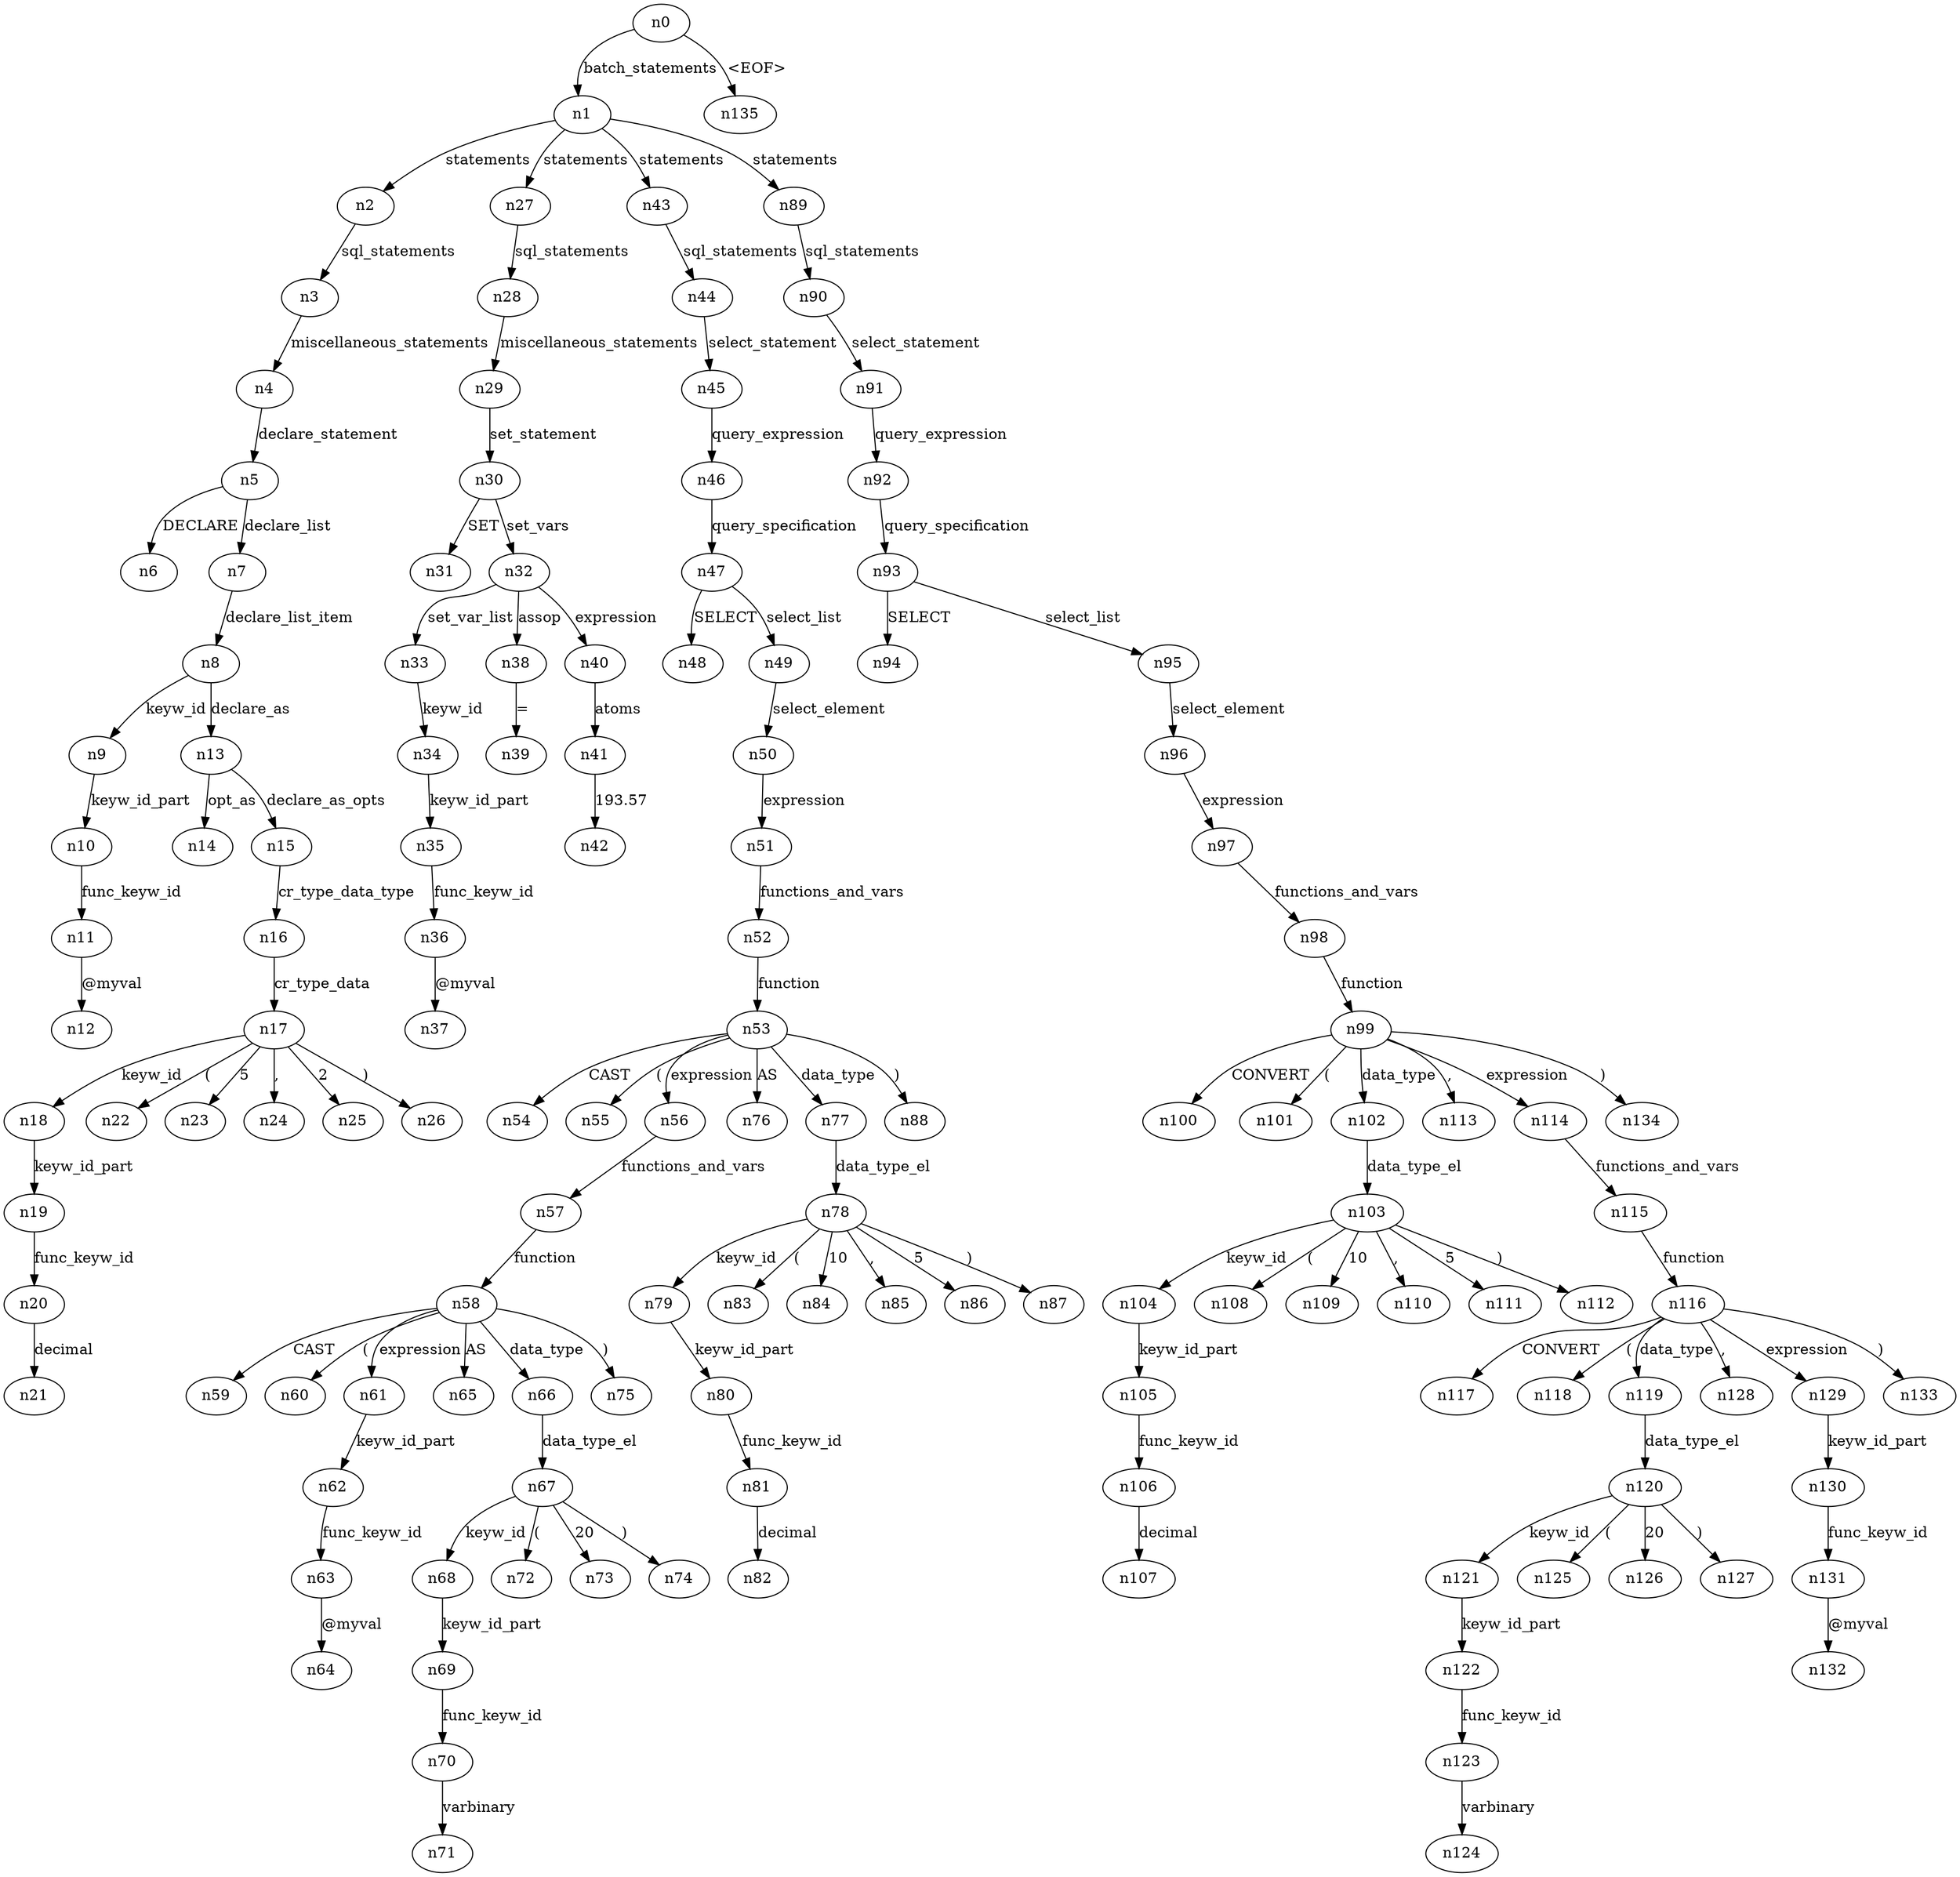 digraph ParseTree {
  n0 -> n1 [label="batch_statements"];
  n1 -> n2 [label="statements"];
  n2 -> n3 [label="sql_statements"];
  n3 -> n4 [label="miscellaneous_statements"];
  n4 -> n5 [label="declare_statement"];
  n5 -> n6 [label="DECLARE"];
  n5 -> n7 [label="declare_list"];
  n7 -> n8 [label="declare_list_item"];
  n8 -> n9 [label="keyw_id"];
  n9 -> n10 [label="keyw_id_part"];
  n10 -> n11 [label="func_keyw_id"];
  n11 -> n12 [label="@myval"];
  n8 -> n13 [label="declare_as"];
  n13 -> n14 [label="opt_as"];
  n13 -> n15 [label="declare_as_opts"];
  n15 -> n16 [label="cr_type_data_type"];
  n16 -> n17 [label="cr_type_data"];
  n17 -> n18 [label="keyw_id"];
  n18 -> n19 [label="keyw_id_part"];
  n19 -> n20 [label="func_keyw_id"];
  n20 -> n21 [label="decimal"];
  n17 -> n22 [label="("];
  n17 -> n23 [label="5"];
  n17 -> n24 [label=","];
  n17 -> n25 [label="2"];
  n17 -> n26 [label=")"];
  n1 -> n27 [label="statements"];
  n27 -> n28 [label="sql_statements"];
  n28 -> n29 [label="miscellaneous_statements"];
  n29 -> n30 [label="set_statement"];
  n30 -> n31 [label="SET"];
  n30 -> n32 [label="set_vars"];
  n32 -> n33 [label="set_var_list"];
  n33 -> n34 [label="keyw_id"];
  n34 -> n35 [label="keyw_id_part"];
  n35 -> n36 [label="func_keyw_id"];
  n36 -> n37 [label="@myval"];
  n32 -> n38 [label="assop"];
  n38 -> n39 [label="="];
  n32 -> n40 [label="expression"];
  n40 -> n41 [label="atoms"];
  n41 -> n42 [label="193.57"];
  n1 -> n43 [label="statements"];
  n43 -> n44 [label="sql_statements"];
  n44 -> n45 [label="select_statement"];
  n45 -> n46 [label="query_expression"];
  n46 -> n47 [label="query_specification"];
  n47 -> n48 [label="SELECT"];
  n47 -> n49 [label="select_list"];
  n49 -> n50 [label="select_element"];
  n50 -> n51 [label="expression"];
  n51 -> n52 [label="functions_and_vars"];
  n52 -> n53 [label="function"];
  n53 -> n54 [label="CAST"];
  n53 -> n55 [label="("];
  n53 -> n56 [label="expression"];
  n56 -> n57 [label="functions_and_vars"];
  n57 -> n58 [label="function"];
  n58 -> n59 [label="CAST"];
  n58 -> n60 [label="("];
  n58 -> n61 [label="expression"];
  n61 -> n62 [label="keyw_id_part"];
  n62 -> n63 [label="func_keyw_id"];
  n63 -> n64 [label="@myval"];
  n58 -> n65 [label="AS"];
  n58 -> n66 [label="data_type"];
  n66 -> n67 [label="data_type_el"];
  n67 -> n68 [label="keyw_id"];
  n68 -> n69 [label="keyw_id_part"];
  n69 -> n70 [label="func_keyw_id"];
  n70 -> n71 [label="varbinary"];
  n67 -> n72 [label="("];
  n67 -> n73 [label="20"];
  n67 -> n74 [label=")"];
  n58 -> n75 [label=")"];
  n53 -> n76 [label="AS"];
  n53 -> n77 [label="data_type"];
  n77 -> n78 [label="data_type_el"];
  n78 -> n79 [label="keyw_id"];
  n79 -> n80 [label="keyw_id_part"];
  n80 -> n81 [label="func_keyw_id"];
  n81 -> n82 [label="decimal"];
  n78 -> n83 [label="("];
  n78 -> n84 [label="10"];
  n78 -> n85 [label=","];
  n78 -> n86 [label="5"];
  n78 -> n87 [label=")"];
  n53 -> n88 [label=")"];
  n1 -> n89 [label="statements"];
  n89 -> n90 [label="sql_statements"];
  n90 -> n91 [label="select_statement"];
  n91 -> n92 [label="query_expression"];
  n92 -> n93 [label="query_specification"];
  n93 -> n94 [label="SELECT"];
  n93 -> n95 [label="select_list"];
  n95 -> n96 [label="select_element"];
  n96 -> n97 [label="expression"];
  n97 -> n98 [label="functions_and_vars"];
  n98 -> n99 [label="function"];
  n99 -> n100 [label="CONVERT"];
  n99 -> n101 [label="("];
  n99 -> n102 [label="data_type"];
  n102 -> n103 [label="data_type_el"];
  n103 -> n104 [label="keyw_id"];
  n104 -> n105 [label="keyw_id_part"];
  n105 -> n106 [label="func_keyw_id"];
  n106 -> n107 [label="decimal"];
  n103 -> n108 [label="("];
  n103 -> n109 [label="10"];
  n103 -> n110 [label=","];
  n103 -> n111 [label="5"];
  n103 -> n112 [label=")"];
  n99 -> n113 [label=","];
  n99 -> n114 [label="expression"];
  n114 -> n115 [label="functions_and_vars"];
  n115 -> n116 [label="function"];
  n116 -> n117 [label="CONVERT"];
  n116 -> n118 [label="("];
  n116 -> n119 [label="data_type"];
  n119 -> n120 [label="data_type_el"];
  n120 -> n121 [label="keyw_id"];
  n121 -> n122 [label="keyw_id_part"];
  n122 -> n123 [label="func_keyw_id"];
  n123 -> n124 [label="varbinary"];
  n120 -> n125 [label="("];
  n120 -> n126 [label="20"];
  n120 -> n127 [label=")"];
  n116 -> n128 [label=","];
  n116 -> n129 [label="expression"];
  n129 -> n130 [label="keyw_id_part"];
  n130 -> n131 [label="func_keyw_id"];
  n131 -> n132 [label="@myval"];
  n116 -> n133 [label=")"];
  n99 -> n134 [label=")"];
  n0 -> n135 [label="<EOF>"];
}